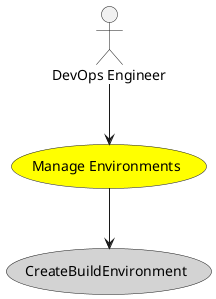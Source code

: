 @startuml


usecase "Manage Environments" as ManageEnvironments #yellow

Actor "DevOps Engineer" as DevOpsEngineer

DevOpsEngineer --> ManageEnvironments



usecase "CreateBuildEnvironment" as CreateBuildEnvironment #lightgrey

ManageEnvironments --> CreateBuildEnvironment









@enduml
